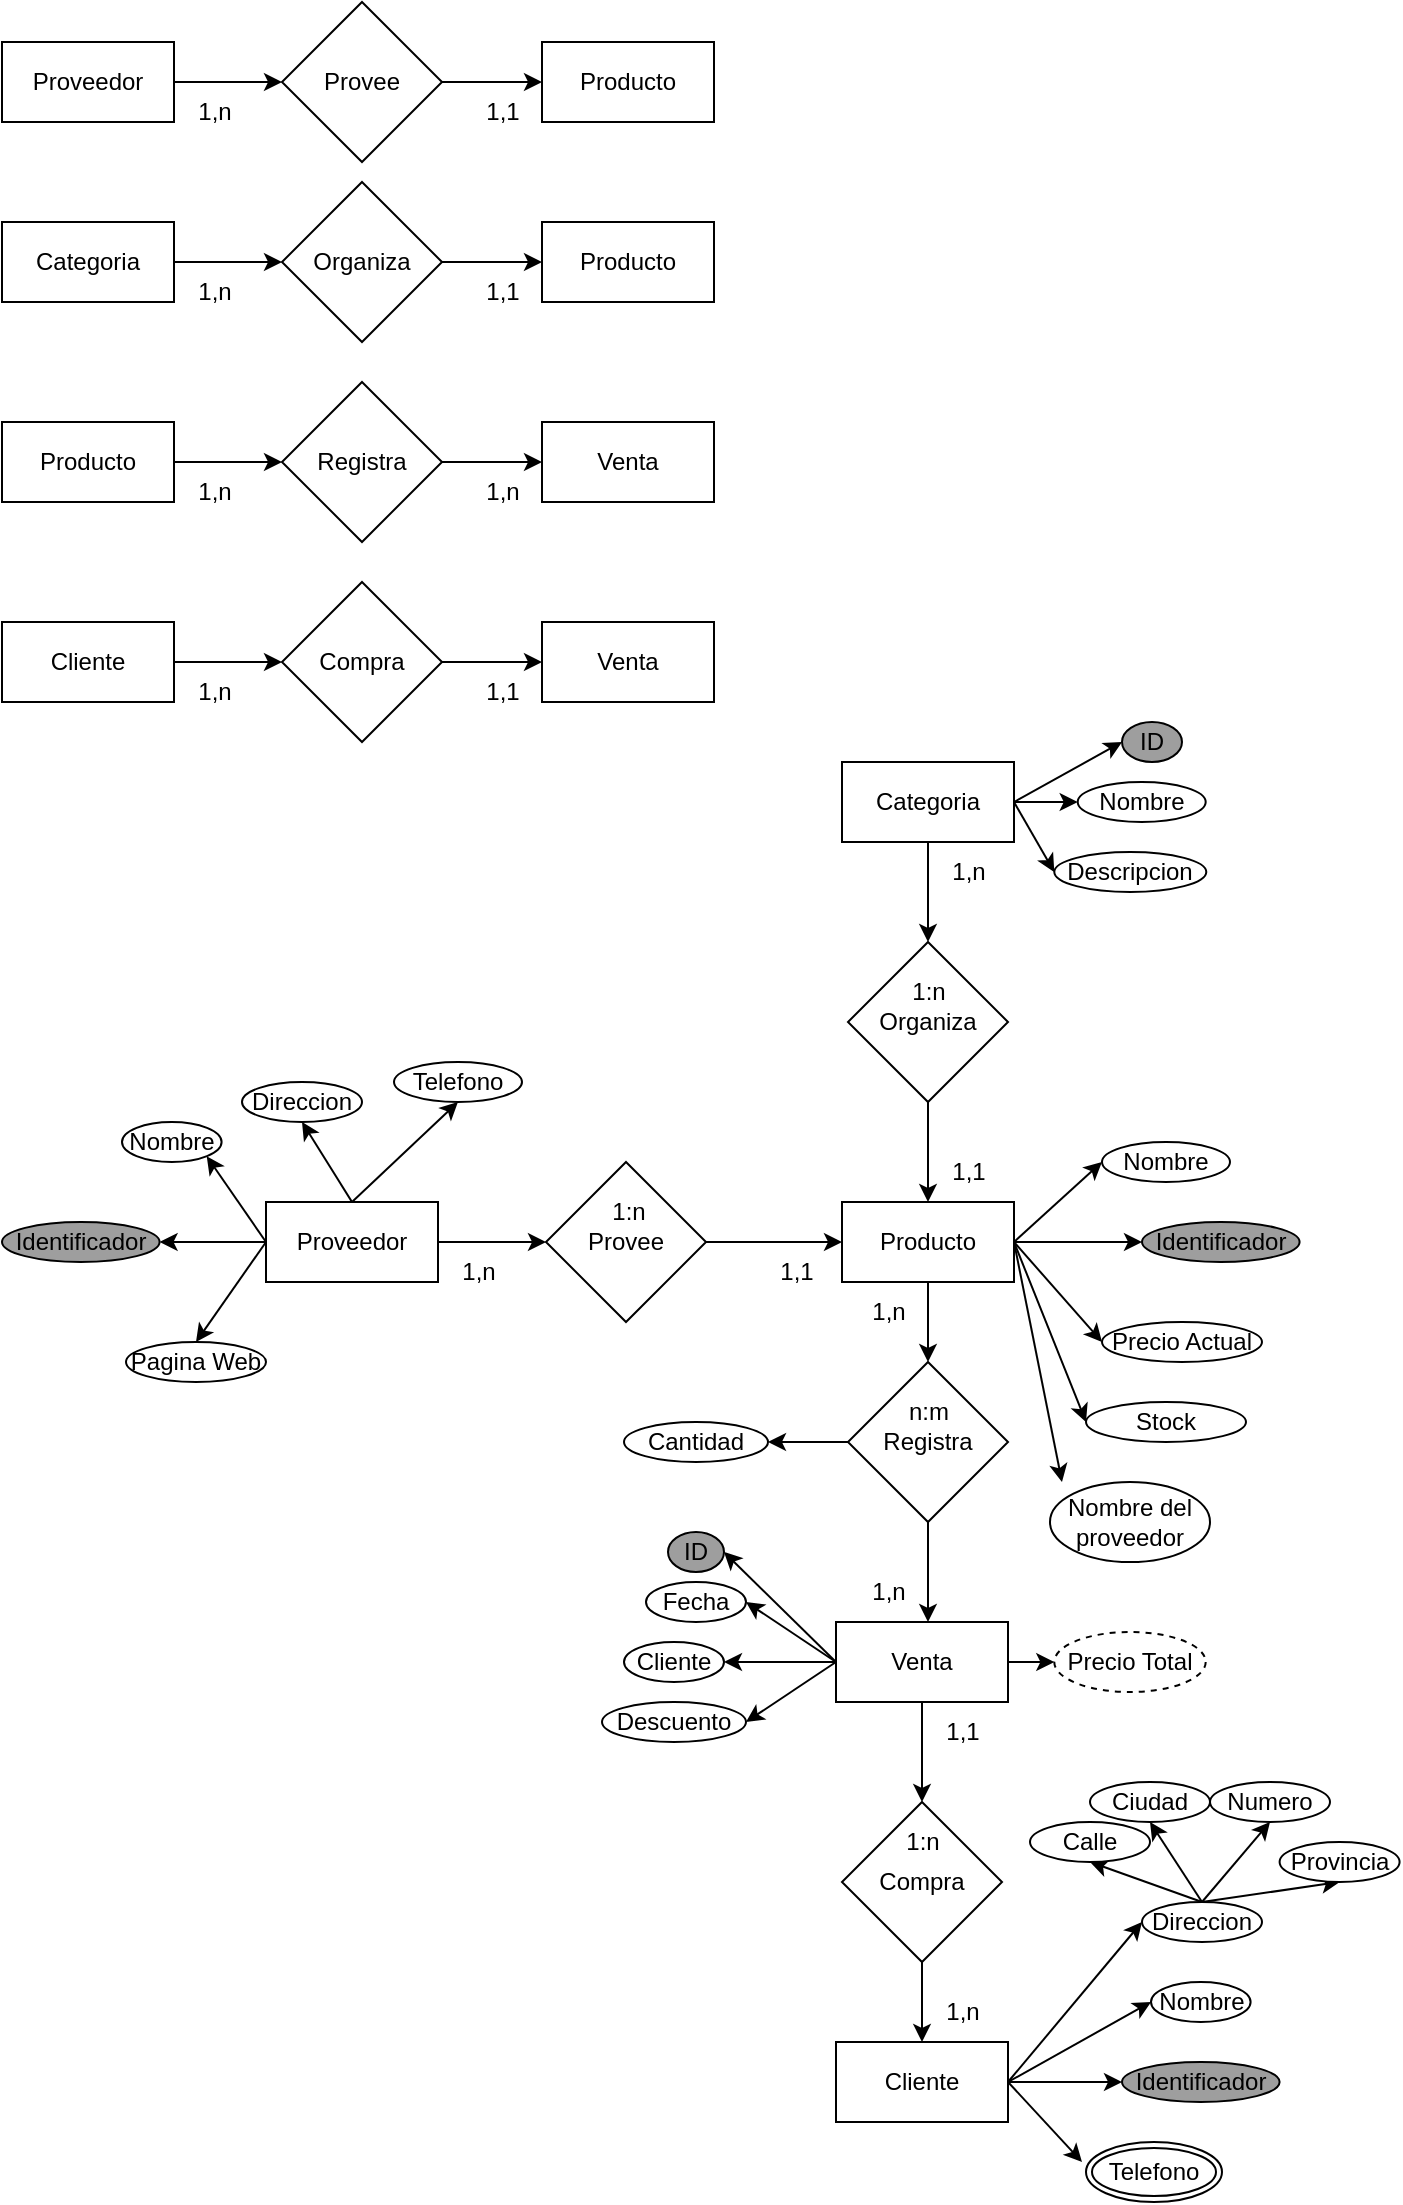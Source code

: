 <mxfile version="20.4.1" type="device"><diagram id="k7zx-rtqyOKB-Bu14RKC" name="Página-1"><mxGraphModel dx="1410" dy="642" grid="1" gridSize="10" guides="1" tooltips="1" connect="1" arrows="1" fold="1" page="1" pageScale="1" pageWidth="827" pageHeight="1169" math="0" shadow="0"><root><mxCell id="0"/><mxCell id="1" parent="0"/><mxCell id="78pxrBr_fpXNB5NNbWDC-10" style="edgeStyle=orthogonalEdgeStyle;rounded=0;orthogonalLoop=1;jettySize=auto;html=1;exitX=1;exitY=0.5;exitDx=0;exitDy=0;entryX=0;entryY=0.5;entryDx=0;entryDy=0;" parent="1" source="78pxrBr_fpXNB5NNbWDC-2" target="78pxrBr_fpXNB5NNbWDC-7" edge="1"><mxGeometry relative="1" as="geometry"/></mxCell><mxCell id="78pxrBr_fpXNB5NNbWDC-2" value="Proveedor" style="rounded=0;whiteSpace=wrap;html=1;" parent="1" vertex="1"><mxGeometry x="-100" y="80" width="86" height="40" as="geometry"/></mxCell><mxCell id="78pxrBr_fpXNB5NNbWDC-27" style="edgeStyle=orthogonalEdgeStyle;rounded=0;orthogonalLoop=1;jettySize=auto;html=1;exitX=1;exitY=0.5;exitDx=0;exitDy=0;entryX=0;entryY=0.5;entryDx=0;entryDy=0;" parent="1" source="78pxrBr_fpXNB5NNbWDC-3" target="78pxrBr_fpXNB5NNbWDC-26" edge="1"><mxGeometry relative="1" as="geometry"/></mxCell><mxCell id="78pxrBr_fpXNB5NNbWDC-3" value="Cliente" style="rounded=0;whiteSpace=wrap;html=1;" parent="1" vertex="1"><mxGeometry x="-100" y="370" width="86" height="40" as="geometry"/></mxCell><mxCell id="78pxrBr_fpXNB5NNbWDC-15" style="edgeStyle=orthogonalEdgeStyle;rounded=0;orthogonalLoop=1;jettySize=auto;html=1;exitX=1;exitY=0.5;exitDx=0;exitDy=0;entryX=0;entryY=0.5;entryDx=0;entryDy=0;" parent="1" source="78pxrBr_fpXNB5NNbWDC-4" target="78pxrBr_fpXNB5NNbWDC-13" edge="1"><mxGeometry relative="1" as="geometry"/></mxCell><mxCell id="78pxrBr_fpXNB5NNbWDC-4" value="Categoria" style="rounded=0;whiteSpace=wrap;html=1;" parent="1" vertex="1"><mxGeometry x="-100" y="170" width="86" height="40" as="geometry"/></mxCell><mxCell id="78pxrBr_fpXNB5NNbWDC-5" value="Venta" style="rounded=0;whiteSpace=wrap;html=1;" parent="1" vertex="1"><mxGeometry x="170" y="270" width="86" height="40" as="geometry"/></mxCell><mxCell id="78pxrBr_fpXNB5NNbWDC-6" value="Producto" style="rounded=0;whiteSpace=wrap;html=1;" parent="1" vertex="1"><mxGeometry x="170" y="80" width="86" height="40" as="geometry"/></mxCell><mxCell id="78pxrBr_fpXNB5NNbWDC-9" style="edgeStyle=orthogonalEdgeStyle;rounded=0;orthogonalLoop=1;jettySize=auto;html=1;exitX=1;exitY=0.5;exitDx=0;exitDy=0;entryX=0;entryY=0.5;entryDx=0;entryDy=0;" parent="1" source="78pxrBr_fpXNB5NNbWDC-7" target="78pxrBr_fpXNB5NNbWDC-6" edge="1"><mxGeometry relative="1" as="geometry"/></mxCell><mxCell id="78pxrBr_fpXNB5NNbWDC-7" value="Provee" style="rhombus;whiteSpace=wrap;html=1;" parent="1" vertex="1"><mxGeometry x="40" y="60" width="80" height="80" as="geometry"/></mxCell><mxCell id="78pxrBr_fpXNB5NNbWDC-11" value="1,n" style="text;html=1;align=center;verticalAlign=middle;resizable=0;points=[];autosize=1;strokeColor=none;fillColor=none;" parent="1" vertex="1"><mxGeometry x="-14" y="100" width="40" height="30" as="geometry"/></mxCell><mxCell id="78pxrBr_fpXNB5NNbWDC-12" value="1,1" style="text;html=1;align=center;verticalAlign=middle;resizable=0;points=[];autosize=1;strokeColor=none;fillColor=none;" parent="1" vertex="1"><mxGeometry x="130" y="100" width="40" height="30" as="geometry"/></mxCell><mxCell id="78pxrBr_fpXNB5NNbWDC-16" style="edgeStyle=orthogonalEdgeStyle;rounded=0;orthogonalLoop=1;jettySize=auto;html=1;exitX=1;exitY=0.5;exitDx=0;exitDy=0;entryX=0;entryY=0.5;entryDx=0;entryDy=0;" parent="1" source="78pxrBr_fpXNB5NNbWDC-13" target="78pxrBr_fpXNB5NNbWDC-14" edge="1"><mxGeometry relative="1" as="geometry"/></mxCell><mxCell id="78pxrBr_fpXNB5NNbWDC-13" value="Organiza" style="rhombus;whiteSpace=wrap;html=1;" parent="1" vertex="1"><mxGeometry x="40" y="150" width="80" height="80" as="geometry"/></mxCell><mxCell id="78pxrBr_fpXNB5NNbWDC-14" value="Producto" style="rounded=0;whiteSpace=wrap;html=1;" parent="1" vertex="1"><mxGeometry x="170" y="170" width="86" height="40" as="geometry"/></mxCell><mxCell id="78pxrBr_fpXNB5NNbWDC-17" value="1,n" style="text;html=1;align=center;verticalAlign=middle;resizable=0;points=[];autosize=1;strokeColor=none;fillColor=none;" parent="1" vertex="1"><mxGeometry x="-14" y="190" width="40" height="30" as="geometry"/></mxCell><mxCell id="78pxrBr_fpXNB5NNbWDC-18" value="1,1" style="text;html=1;align=center;verticalAlign=middle;resizable=0;points=[];autosize=1;strokeColor=none;fillColor=none;" parent="1" vertex="1"><mxGeometry x="130" y="190" width="40" height="30" as="geometry"/></mxCell><mxCell id="78pxrBr_fpXNB5NNbWDC-21" style="edgeStyle=orthogonalEdgeStyle;rounded=0;orthogonalLoop=1;jettySize=auto;html=1;exitX=1;exitY=0.5;exitDx=0;exitDy=0;entryX=0;entryY=0.5;entryDx=0;entryDy=0;" parent="1" source="78pxrBr_fpXNB5NNbWDC-19" target="78pxrBr_fpXNB5NNbWDC-20" edge="1"><mxGeometry relative="1" as="geometry"/></mxCell><mxCell id="78pxrBr_fpXNB5NNbWDC-19" value="Producto" style="rounded=0;whiteSpace=wrap;html=1;" parent="1" vertex="1"><mxGeometry x="-100" y="270" width="86" height="40" as="geometry"/></mxCell><mxCell id="78pxrBr_fpXNB5NNbWDC-22" style="edgeStyle=orthogonalEdgeStyle;rounded=0;orthogonalLoop=1;jettySize=auto;html=1;exitX=1;exitY=0.5;exitDx=0;exitDy=0;entryX=0;entryY=0.5;entryDx=0;entryDy=0;" parent="1" source="78pxrBr_fpXNB5NNbWDC-20" target="78pxrBr_fpXNB5NNbWDC-5" edge="1"><mxGeometry relative="1" as="geometry"/></mxCell><mxCell id="78pxrBr_fpXNB5NNbWDC-20" value="Registra" style="rhombus;whiteSpace=wrap;html=1;" parent="1" vertex="1"><mxGeometry x="40" y="250" width="80" height="80" as="geometry"/></mxCell><mxCell id="78pxrBr_fpXNB5NNbWDC-23" value="1,n" style="text;html=1;align=center;verticalAlign=middle;resizable=0;points=[];autosize=1;strokeColor=none;fillColor=none;" parent="1" vertex="1"><mxGeometry x="-14" y="290" width="40" height="30" as="geometry"/></mxCell><mxCell id="78pxrBr_fpXNB5NNbWDC-24" value="1,n" style="text;html=1;align=center;verticalAlign=middle;resizable=0;points=[];autosize=1;strokeColor=none;fillColor=none;" parent="1" vertex="1"><mxGeometry x="130" y="290" width="40" height="30" as="geometry"/></mxCell><mxCell id="78pxrBr_fpXNB5NNbWDC-25" value="Venta" style="rounded=0;whiteSpace=wrap;html=1;" parent="1" vertex="1"><mxGeometry x="170" y="370" width="86" height="40" as="geometry"/></mxCell><mxCell id="78pxrBr_fpXNB5NNbWDC-28" style="edgeStyle=orthogonalEdgeStyle;rounded=0;orthogonalLoop=1;jettySize=auto;html=1;exitX=1;exitY=0.5;exitDx=0;exitDy=0;entryX=0;entryY=0.5;entryDx=0;entryDy=0;" parent="1" source="78pxrBr_fpXNB5NNbWDC-26" target="78pxrBr_fpXNB5NNbWDC-25" edge="1"><mxGeometry relative="1" as="geometry"/></mxCell><mxCell id="78pxrBr_fpXNB5NNbWDC-26" value="Compra" style="rhombus;whiteSpace=wrap;html=1;" parent="1" vertex="1"><mxGeometry x="40" y="350" width="80" height="80" as="geometry"/></mxCell><mxCell id="78pxrBr_fpXNB5NNbWDC-29" value="1,n" style="text;html=1;align=center;verticalAlign=middle;resizable=0;points=[];autosize=1;strokeColor=none;fillColor=none;" parent="1" vertex="1"><mxGeometry x="-14" y="390" width="40" height="30" as="geometry"/></mxCell><mxCell id="78pxrBr_fpXNB5NNbWDC-30" value="1,1" style="text;html=1;align=center;verticalAlign=middle;resizable=0;points=[];autosize=1;strokeColor=none;fillColor=none;" parent="1" vertex="1"><mxGeometry x="130" y="390" width="40" height="30" as="geometry"/></mxCell><mxCell id="78pxrBr_fpXNB5NNbWDC-32" style="edgeStyle=orthogonalEdgeStyle;rounded=0;orthogonalLoop=1;jettySize=auto;html=1;exitX=1;exitY=0.5;exitDx=0;exitDy=0;entryX=0;entryY=0.5;entryDx=0;entryDy=0;" parent="1" source="78pxrBr_fpXNB5NNbWDC-33" target="78pxrBr_fpXNB5NNbWDC-36" edge="1"><mxGeometry relative="1" as="geometry"/></mxCell><mxCell id="78pxrBr_fpXNB5NNbWDC-55" style="edgeStyle=none;rounded=0;orthogonalLoop=1;jettySize=auto;html=1;exitX=0;exitY=0.5;exitDx=0;exitDy=0;entryX=0.5;entryY=0;entryDx=0;entryDy=0;" parent="1" source="78pxrBr_fpXNB5NNbWDC-33" target="78pxrBr_fpXNB5NNbWDC-54" edge="1"><mxGeometry relative="1" as="geometry"/></mxCell><mxCell id="78pxrBr_fpXNB5NNbWDC-56" style="edgeStyle=none;rounded=0;orthogonalLoop=1;jettySize=auto;html=1;exitX=0;exitY=0.5;exitDx=0;exitDy=0;entryX=1;entryY=0.5;entryDx=0;entryDy=0;" parent="1" source="78pxrBr_fpXNB5NNbWDC-33" target="78pxrBr_fpXNB5NNbWDC-39" edge="1"><mxGeometry relative="1" as="geometry"/></mxCell><mxCell id="78pxrBr_fpXNB5NNbWDC-57" style="edgeStyle=none;rounded=0;orthogonalLoop=1;jettySize=auto;html=1;exitX=0;exitY=0.5;exitDx=0;exitDy=0;entryX=1;entryY=1;entryDx=0;entryDy=0;" parent="1" source="78pxrBr_fpXNB5NNbWDC-33" target="78pxrBr_fpXNB5NNbWDC-44" edge="1"><mxGeometry relative="1" as="geometry"/></mxCell><mxCell id="78pxrBr_fpXNB5NNbWDC-60" style="edgeStyle=none;rounded=0;orthogonalLoop=1;jettySize=auto;html=1;exitX=0.5;exitY=0;exitDx=0;exitDy=0;entryX=0.5;entryY=1;entryDx=0;entryDy=0;" parent="1" source="78pxrBr_fpXNB5NNbWDC-33" target="78pxrBr_fpXNB5NNbWDC-47" edge="1"><mxGeometry relative="1" as="geometry"/></mxCell><mxCell id="78pxrBr_fpXNB5NNbWDC-61" style="edgeStyle=none;rounded=0;orthogonalLoop=1;jettySize=auto;html=1;exitX=0.5;exitY=0;exitDx=0;exitDy=0;entryX=0.5;entryY=1;entryDx=0;entryDy=0;" parent="1" source="78pxrBr_fpXNB5NNbWDC-33" target="78pxrBr_fpXNB5NNbWDC-53" edge="1"><mxGeometry relative="1" as="geometry"/></mxCell><mxCell id="78pxrBr_fpXNB5NNbWDC-33" value="Proveedor" style="rounded=0;whiteSpace=wrap;html=1;" parent="1" vertex="1"><mxGeometry x="32" y="660" width="86" height="40" as="geometry"/></mxCell><mxCell id="78pxrBr_fpXNB5NNbWDC-63" style="edgeStyle=none;rounded=0;orthogonalLoop=1;jettySize=auto;html=1;exitX=1;exitY=0.5;exitDx=0;exitDy=0;entryX=0;entryY=0.5;entryDx=0;entryDy=0;" parent="1" source="78pxrBr_fpXNB5NNbWDC-34" target="78pxrBr_fpXNB5NNbWDC-65" edge="1"><mxGeometry relative="1" as="geometry"><mxPoint x="450.0" y="680" as="targetPoint"/></mxGeometry></mxCell><mxCell id="78pxrBr_fpXNB5NNbWDC-69" style="edgeStyle=none;rounded=0;orthogonalLoop=1;jettySize=auto;html=1;exitX=1;exitY=0.5;exitDx=0;exitDy=0;entryX=0;entryY=0.5;entryDx=0;entryDy=0;" parent="1" source="78pxrBr_fpXNB5NNbWDC-34" target="78pxrBr_fpXNB5NNbWDC-68" edge="1"><mxGeometry relative="1" as="geometry"/></mxCell><mxCell id="78pxrBr_fpXNB5NNbWDC-70" style="edgeStyle=none;rounded=0;orthogonalLoop=1;jettySize=auto;html=1;exitX=1;exitY=0.5;exitDx=0;exitDy=0;entryX=0;entryY=0.5;entryDx=0;entryDy=0;" parent="1" source="78pxrBr_fpXNB5NNbWDC-34" target="78pxrBr_fpXNB5NNbWDC-67" edge="1"><mxGeometry relative="1" as="geometry"/></mxCell><mxCell id="78pxrBr_fpXNB5NNbWDC-72" style="edgeStyle=none;rounded=0;orthogonalLoop=1;jettySize=auto;html=1;exitX=1;exitY=0.5;exitDx=0;exitDy=0;entryX=0;entryY=0.5;entryDx=0;entryDy=0;" parent="1" source="78pxrBr_fpXNB5NNbWDC-34" target="78pxrBr_fpXNB5NNbWDC-71" edge="1"><mxGeometry relative="1" as="geometry"/></mxCell><mxCell id="78pxrBr_fpXNB5NNbWDC-73" style="edgeStyle=none;rounded=0;orthogonalLoop=1;jettySize=auto;html=1;exitX=1;exitY=0.5;exitDx=0;exitDy=0;" parent="1" source="78pxrBr_fpXNB5NNbWDC-34" edge="1"><mxGeometry relative="1" as="geometry"><mxPoint x="430" y="800" as="targetPoint"/></mxGeometry></mxCell><mxCell id="78pxrBr_fpXNB5NNbWDC-79" style="edgeStyle=none;rounded=0;orthogonalLoop=1;jettySize=auto;html=1;exitX=0.5;exitY=1;exitDx=0;exitDy=0;entryX=0.5;entryY=0;entryDx=0;entryDy=0;" parent="1" source="78pxrBr_fpXNB5NNbWDC-34" target="78pxrBr_fpXNB5NNbWDC-77" edge="1"><mxGeometry relative="1" as="geometry"/></mxCell><mxCell id="78pxrBr_fpXNB5NNbWDC-34" value="Producto" style="rounded=0;whiteSpace=wrap;html=1;" parent="1" vertex="1"><mxGeometry x="320" y="660" width="86" height="40" as="geometry"/></mxCell><mxCell id="78pxrBr_fpXNB5NNbWDC-35" style="edgeStyle=orthogonalEdgeStyle;rounded=0;orthogonalLoop=1;jettySize=auto;html=1;exitX=1;exitY=0.5;exitDx=0;exitDy=0;entryX=0;entryY=0.5;entryDx=0;entryDy=0;" parent="1" source="78pxrBr_fpXNB5NNbWDC-36" target="78pxrBr_fpXNB5NNbWDC-34" edge="1"><mxGeometry relative="1" as="geometry"/></mxCell><mxCell id="78pxrBr_fpXNB5NNbWDC-36" value="Provee" style="rhombus;whiteSpace=wrap;html=1;" parent="1" vertex="1"><mxGeometry x="172" y="640" width="80" height="80" as="geometry"/></mxCell><mxCell id="78pxrBr_fpXNB5NNbWDC-37" value="1,n" style="text;html=1;align=center;verticalAlign=middle;resizable=0;points=[];autosize=1;strokeColor=none;fillColor=none;" parent="1" vertex="1"><mxGeometry x="118" y="680" width="40" height="30" as="geometry"/></mxCell><mxCell id="78pxrBr_fpXNB5NNbWDC-38" value="1,1" style="text;html=1;align=center;verticalAlign=middle;resizable=0;points=[];autosize=1;strokeColor=none;fillColor=none;" parent="1" vertex="1"><mxGeometry x="277" y="680" width="40" height="30" as="geometry"/></mxCell><mxCell id="78pxrBr_fpXNB5NNbWDC-39" value="&lt;div&gt;Identificador&lt;br&gt;&lt;/div&gt;" style="ellipse;whiteSpace=wrap;html=1;fillColor=#9E9E9E;" parent="1" vertex="1"><mxGeometry x="-100" y="670" width="78.8" height="20" as="geometry"/></mxCell><mxCell id="78pxrBr_fpXNB5NNbWDC-44" value="&lt;div&gt;Nombre&lt;/div&gt;" style="ellipse;whiteSpace=wrap;html=1;fillColor=#FFFFFF;" parent="1" vertex="1"><mxGeometry x="-40" y="620" width="49.8" height="20" as="geometry"/></mxCell><mxCell id="78pxrBr_fpXNB5NNbWDC-47" value="&lt;div&gt;Direccion&lt;br&gt;&lt;/div&gt;" style="ellipse;whiteSpace=wrap;html=1;fillColor=#FFFFFF;" parent="1" vertex="1"><mxGeometry x="20" y="600" width="60" height="20" as="geometry"/></mxCell><mxCell id="78pxrBr_fpXNB5NNbWDC-53" value="&lt;div&gt;Telefono&lt;br&gt;&lt;/div&gt;" style="ellipse;whiteSpace=wrap;html=1;fillColor=#FFFFFF;" parent="1" vertex="1"><mxGeometry x="96" y="590" width="64" height="20" as="geometry"/></mxCell><mxCell id="78pxrBr_fpXNB5NNbWDC-54" value="&lt;div&gt;Pagina Web&lt;br&gt;&lt;/div&gt;" style="ellipse;whiteSpace=wrap;html=1;fillColor=#FFFFFF;" parent="1" vertex="1"><mxGeometry x="-38" y="730" width="70" height="20" as="geometry"/></mxCell><mxCell id="78pxrBr_fpXNB5NNbWDC-65" value="&lt;div&gt;Identificador&lt;br&gt;&lt;/div&gt;" style="ellipse;whiteSpace=wrap;html=1;fillColor=#9E9E9E;" parent="1" vertex="1"><mxGeometry x="470" y="670" width="78.8" height="20" as="geometry"/></mxCell><mxCell id="78pxrBr_fpXNB5NNbWDC-67" value="Nombre" style="ellipse;whiteSpace=wrap;html=1;fillColor=#FFFFFF;" parent="1" vertex="1"><mxGeometry x="450" y="630" width="64" height="20" as="geometry"/></mxCell><mxCell id="78pxrBr_fpXNB5NNbWDC-68" value="Precio Actual" style="ellipse;whiteSpace=wrap;html=1;fillColor=#FFFFFF;" parent="1" vertex="1"><mxGeometry x="450" y="720" width="80" height="20" as="geometry"/></mxCell><mxCell id="78pxrBr_fpXNB5NNbWDC-71" value="Stock" style="ellipse;whiteSpace=wrap;html=1;fillColor=#FFFFFF;" parent="1" vertex="1"><mxGeometry x="442" y="760" width="80" height="20" as="geometry"/></mxCell><mxCell id="78pxrBr_fpXNB5NNbWDC-74" value="Nombre del proveedor" style="ellipse;whiteSpace=wrap;html=1;fillColor=#FFFFFF;" parent="1" vertex="1"><mxGeometry x="424" y="800" width="80" height="40" as="geometry"/></mxCell><mxCell id="78pxrBr_fpXNB5NNbWDC-80" style="edgeStyle=none;rounded=0;orthogonalLoop=1;jettySize=auto;html=1;exitX=0.5;exitY=1;exitDx=0;exitDy=0;entryX=0.5;entryY=0;entryDx=0;entryDy=0;" parent="1" source="78pxrBr_fpXNB5NNbWDC-77" edge="1"><mxGeometry relative="1" as="geometry"><mxPoint x="363" y="870" as="targetPoint"/></mxGeometry></mxCell><mxCell id="OkDZnjCBjR4z-6wZrIpe-64" style="edgeStyle=none;rounded=0;orthogonalLoop=1;jettySize=auto;html=1;exitX=0;exitY=0.5;exitDx=0;exitDy=0;entryX=1;entryY=0.5;entryDx=0;entryDy=0;" edge="1" parent="1" source="78pxrBr_fpXNB5NNbWDC-77" target="OkDZnjCBjR4z-6wZrIpe-55"><mxGeometry relative="1" as="geometry"/></mxCell><mxCell id="78pxrBr_fpXNB5NNbWDC-77" value="Registra" style="rhombus;whiteSpace=wrap;html=1;" parent="1" vertex="1"><mxGeometry x="323" y="740" width="80" height="80" as="geometry"/></mxCell><mxCell id="OkDZnjCBjR4z-6wZrIpe-10" style="edgeStyle=orthogonalEdgeStyle;rounded=0;orthogonalLoop=1;jettySize=auto;html=1;exitX=0.5;exitY=1;exitDx=0;exitDy=0;entryX=0.5;entryY=0;entryDx=0;entryDy=0;" edge="1" parent="1" source="78pxrBr_fpXNB5NNbWDC-81" target="OkDZnjCBjR4z-6wZrIpe-3"><mxGeometry relative="1" as="geometry"/></mxCell><mxCell id="OkDZnjCBjR4z-6wZrIpe-42" style="edgeStyle=none;rounded=0;orthogonalLoop=1;jettySize=auto;html=1;exitX=0;exitY=0.5;exitDx=0;exitDy=0;entryX=1;entryY=0.5;entryDx=0;entryDy=0;" edge="1" parent="1" source="78pxrBr_fpXNB5NNbWDC-81" target="OkDZnjCBjR4z-6wZrIpe-39"><mxGeometry relative="1" as="geometry"/></mxCell><mxCell id="OkDZnjCBjR4z-6wZrIpe-47" style="edgeStyle=none;rounded=0;orthogonalLoop=1;jettySize=auto;html=1;exitX=0;exitY=0.5;exitDx=0;exitDy=0;entryX=1;entryY=0.5;entryDx=0;entryDy=0;" edge="1" parent="1" source="78pxrBr_fpXNB5NNbWDC-81" target="OkDZnjCBjR4z-6wZrIpe-44"><mxGeometry relative="1" as="geometry"/></mxCell><mxCell id="OkDZnjCBjR4z-6wZrIpe-48" style="edgeStyle=none;rounded=0;orthogonalLoop=1;jettySize=auto;html=1;exitX=0;exitY=0.5;exitDx=0;exitDy=0;entryX=1;entryY=0.5;entryDx=0;entryDy=0;" edge="1" parent="1" source="78pxrBr_fpXNB5NNbWDC-81" target="OkDZnjCBjR4z-6wZrIpe-45"><mxGeometry relative="1" as="geometry"/></mxCell><mxCell id="OkDZnjCBjR4z-6wZrIpe-49" style="edgeStyle=none;rounded=0;orthogonalLoop=1;jettySize=auto;html=1;exitX=0;exitY=0.5;exitDx=0;exitDy=0;entryX=1;entryY=0.5;entryDx=0;entryDy=0;" edge="1" parent="1" source="78pxrBr_fpXNB5NNbWDC-81" target="OkDZnjCBjR4z-6wZrIpe-46"><mxGeometry relative="1" as="geometry"/></mxCell><mxCell id="OkDZnjCBjR4z-6wZrIpe-53" style="edgeStyle=none;rounded=0;orthogonalLoop=1;jettySize=auto;html=1;exitX=1;exitY=0.5;exitDx=0;exitDy=0;entryX=0;entryY=0.5;entryDx=0;entryDy=0;" edge="1" parent="1" source="78pxrBr_fpXNB5NNbWDC-81" target="OkDZnjCBjR4z-6wZrIpe-51"><mxGeometry relative="1" as="geometry"/></mxCell><mxCell id="78pxrBr_fpXNB5NNbWDC-81" value="Venta" style="rounded=0;whiteSpace=wrap;html=1;" parent="1" vertex="1"><mxGeometry x="317" y="870" width="86" height="40" as="geometry"/></mxCell><mxCell id="OkDZnjCBjR4z-6wZrIpe-20" style="edgeStyle=none;rounded=0;orthogonalLoop=1;jettySize=auto;html=1;exitX=1;exitY=0.5;exitDx=0;exitDy=0;" edge="1" parent="1" source="OkDZnjCBjR4z-6wZrIpe-2" target="OkDZnjCBjR4z-6wZrIpe-18"><mxGeometry relative="1" as="geometry"/></mxCell><mxCell id="OkDZnjCBjR4z-6wZrIpe-23" style="edgeStyle=none;rounded=0;orthogonalLoop=1;jettySize=auto;html=1;exitX=1;exitY=0.5;exitDx=0;exitDy=0;entryX=0;entryY=0.5;entryDx=0;entryDy=0;" edge="1" parent="1" source="OkDZnjCBjR4z-6wZrIpe-2" target="OkDZnjCBjR4z-6wZrIpe-22"><mxGeometry relative="1" as="geometry"/></mxCell><mxCell id="OkDZnjCBjR4z-6wZrIpe-24" style="edgeStyle=none;rounded=0;orthogonalLoop=1;jettySize=auto;html=1;exitX=1;exitY=0.5;exitDx=0;exitDy=0;entryX=0;entryY=0.5;entryDx=0;entryDy=0;" edge="1" parent="1" source="OkDZnjCBjR4z-6wZrIpe-2" target="OkDZnjCBjR4z-6wZrIpe-21"><mxGeometry relative="1" as="geometry"/></mxCell><mxCell id="OkDZnjCBjR4z-6wZrIpe-38" style="edgeStyle=none;rounded=0;orthogonalLoop=1;jettySize=auto;html=1;exitX=1;exitY=0.5;exitDx=0;exitDy=0;entryX=0;entryY=0.5;entryDx=0;entryDy=0;" edge="1" parent="1" source="OkDZnjCBjR4z-6wZrIpe-2"><mxGeometry relative="1" as="geometry"><mxPoint x="440" y="1140.0" as="targetPoint"/></mxGeometry></mxCell><mxCell id="OkDZnjCBjR4z-6wZrIpe-2" value="Cliente" style="rounded=0;whiteSpace=wrap;html=1;" vertex="1" parent="1"><mxGeometry x="317" y="1080" width="86" height="40" as="geometry"/></mxCell><mxCell id="OkDZnjCBjR4z-6wZrIpe-11" style="edgeStyle=orthogonalEdgeStyle;rounded=0;orthogonalLoop=1;jettySize=auto;html=1;exitX=0.5;exitY=1;exitDx=0;exitDy=0;entryX=0.5;entryY=0;entryDx=0;entryDy=0;" edge="1" parent="1" source="OkDZnjCBjR4z-6wZrIpe-3" target="OkDZnjCBjR4z-6wZrIpe-2"><mxGeometry relative="1" as="geometry"/></mxCell><mxCell id="OkDZnjCBjR4z-6wZrIpe-3" value="Compra" style="rhombus;whiteSpace=wrap;html=1;" vertex="1" parent="1"><mxGeometry x="320" y="960" width="80" height="80" as="geometry"/></mxCell><mxCell id="OkDZnjCBjR4z-6wZrIpe-4" value="1,n" style="text;html=1;align=center;verticalAlign=middle;resizable=0;points=[];autosize=1;strokeColor=none;fillColor=none;" vertex="1" parent="1"><mxGeometry x="323" y="700" width="40" height="30" as="geometry"/></mxCell><mxCell id="OkDZnjCBjR4z-6wZrIpe-12" style="edgeStyle=orthogonalEdgeStyle;rounded=0;orthogonalLoop=1;jettySize=auto;html=1;exitX=0.5;exitY=1;exitDx=0;exitDy=0;entryX=0.5;entryY=0;entryDx=0;entryDy=0;" edge="1" parent="1" source="OkDZnjCBjR4z-6wZrIpe-7" target="OkDZnjCBjR4z-6wZrIpe-8"><mxGeometry relative="1" as="geometry"/></mxCell><mxCell id="OkDZnjCBjR4z-6wZrIpe-61" style="edgeStyle=none;rounded=0;orthogonalLoop=1;jettySize=auto;html=1;exitX=1;exitY=0.5;exitDx=0;exitDy=0;entryX=0;entryY=0.5;entryDx=0;entryDy=0;" edge="1" parent="1" source="OkDZnjCBjR4z-6wZrIpe-7" target="OkDZnjCBjR4z-6wZrIpe-57"><mxGeometry relative="1" as="geometry"/></mxCell><mxCell id="OkDZnjCBjR4z-6wZrIpe-62" style="edgeStyle=none;rounded=0;orthogonalLoop=1;jettySize=auto;html=1;exitX=1;exitY=0.5;exitDx=0;exitDy=0;entryX=0;entryY=0.5;entryDx=0;entryDy=0;" edge="1" parent="1" source="OkDZnjCBjR4z-6wZrIpe-7" target="OkDZnjCBjR4z-6wZrIpe-59"><mxGeometry relative="1" as="geometry"/></mxCell><mxCell id="OkDZnjCBjR4z-6wZrIpe-63" style="edgeStyle=none;rounded=0;orthogonalLoop=1;jettySize=auto;html=1;exitX=1;exitY=0.5;exitDx=0;exitDy=0;entryX=0;entryY=0.5;entryDx=0;entryDy=0;" edge="1" parent="1" source="OkDZnjCBjR4z-6wZrIpe-7" target="OkDZnjCBjR4z-6wZrIpe-60"><mxGeometry relative="1" as="geometry"/></mxCell><mxCell id="OkDZnjCBjR4z-6wZrIpe-7" value="Categoria" style="rounded=0;whiteSpace=wrap;html=1;" vertex="1" parent="1"><mxGeometry x="320" y="440" width="86" height="40" as="geometry"/></mxCell><mxCell id="OkDZnjCBjR4z-6wZrIpe-13" style="edgeStyle=orthogonalEdgeStyle;rounded=0;orthogonalLoop=1;jettySize=auto;html=1;exitX=0.5;exitY=1;exitDx=0;exitDy=0;entryX=0.5;entryY=0;entryDx=0;entryDy=0;" edge="1" parent="1" source="OkDZnjCBjR4z-6wZrIpe-8" target="78pxrBr_fpXNB5NNbWDC-34"><mxGeometry relative="1" as="geometry"/></mxCell><mxCell id="OkDZnjCBjR4z-6wZrIpe-8" value="Organiza" style="rhombus;whiteSpace=wrap;html=1;" vertex="1" parent="1"><mxGeometry x="323" y="530" width="80" height="80" as="geometry"/></mxCell><mxCell id="OkDZnjCBjR4z-6wZrIpe-9" value="1,1" style="text;html=1;align=center;verticalAlign=middle;resizable=0;points=[];autosize=1;strokeColor=none;fillColor=none;" vertex="1" parent="1"><mxGeometry x="363" y="630" width="40" height="30" as="geometry"/></mxCell><mxCell id="OkDZnjCBjR4z-6wZrIpe-14" value="1,n" style="text;html=1;align=center;verticalAlign=middle;resizable=0;points=[];autosize=1;strokeColor=none;fillColor=none;" vertex="1" parent="1"><mxGeometry x="363" y="480" width="40" height="30" as="geometry"/></mxCell><mxCell id="OkDZnjCBjR4z-6wZrIpe-15" value="1,n" style="text;html=1;align=center;verticalAlign=middle;resizable=0;points=[];autosize=1;strokeColor=none;fillColor=none;" vertex="1" parent="1"><mxGeometry x="323" y="840" width="40" height="30" as="geometry"/></mxCell><mxCell id="OkDZnjCBjR4z-6wZrIpe-16" value="1,1" style="text;html=1;align=center;verticalAlign=middle;resizable=0;points=[];autosize=1;strokeColor=none;fillColor=none;" vertex="1" parent="1"><mxGeometry x="360" y="910" width="40" height="30" as="geometry"/></mxCell><mxCell id="OkDZnjCBjR4z-6wZrIpe-17" value="1,n" style="text;html=1;align=center;verticalAlign=middle;resizable=0;points=[];autosize=1;strokeColor=none;fillColor=none;" vertex="1" parent="1"><mxGeometry x="360" y="1050" width="40" height="30" as="geometry"/></mxCell><mxCell id="OkDZnjCBjR4z-6wZrIpe-18" value="&lt;div&gt;Identificador&lt;br&gt;&lt;/div&gt;" style="ellipse;whiteSpace=wrap;html=1;fillColor=#9E9E9E;" vertex="1" parent="1"><mxGeometry x="460" y="1090" width="78.8" height="20" as="geometry"/></mxCell><mxCell id="OkDZnjCBjR4z-6wZrIpe-26" style="edgeStyle=none;rounded=0;orthogonalLoop=1;jettySize=auto;html=1;exitX=0.5;exitY=0;exitDx=0;exitDy=0;entryX=0.5;entryY=1;entryDx=0;entryDy=0;" edge="1" parent="1" source="OkDZnjCBjR4z-6wZrIpe-21" target="OkDZnjCBjR4z-6wZrIpe-25"><mxGeometry relative="1" as="geometry"/></mxCell><mxCell id="OkDZnjCBjR4z-6wZrIpe-29" style="edgeStyle=none;rounded=0;orthogonalLoop=1;jettySize=auto;html=1;exitX=0.5;exitY=0;exitDx=0;exitDy=0;entryX=0.5;entryY=1;entryDx=0;entryDy=0;" edge="1" parent="1" source="OkDZnjCBjR4z-6wZrIpe-21" target="OkDZnjCBjR4z-6wZrIpe-27"><mxGeometry relative="1" as="geometry"/></mxCell><mxCell id="OkDZnjCBjR4z-6wZrIpe-32" style="edgeStyle=none;rounded=0;orthogonalLoop=1;jettySize=auto;html=1;exitX=0.5;exitY=0;exitDx=0;exitDy=0;entryX=0.5;entryY=1;entryDx=0;entryDy=0;" edge="1" parent="1" source="OkDZnjCBjR4z-6wZrIpe-21" target="OkDZnjCBjR4z-6wZrIpe-31"><mxGeometry relative="1" as="geometry"/></mxCell><mxCell id="OkDZnjCBjR4z-6wZrIpe-33" style="edgeStyle=none;rounded=0;orthogonalLoop=1;jettySize=auto;html=1;exitX=0.5;exitY=0;exitDx=0;exitDy=0;entryX=0.5;entryY=1;entryDx=0;entryDy=0;" edge="1" parent="1" source="OkDZnjCBjR4z-6wZrIpe-21" target="OkDZnjCBjR4z-6wZrIpe-30"><mxGeometry relative="1" as="geometry"/></mxCell><mxCell id="OkDZnjCBjR4z-6wZrIpe-21" value="&lt;div&gt;Direccion&lt;br&gt;&lt;/div&gt;" style="ellipse;whiteSpace=wrap;html=1;fillColor=#FFFFFF;" vertex="1" parent="1"><mxGeometry x="470" y="1010" width="60" height="20" as="geometry"/></mxCell><mxCell id="OkDZnjCBjR4z-6wZrIpe-22" value="&lt;div&gt;Nombre&lt;/div&gt;" style="ellipse;whiteSpace=wrap;html=1;fillColor=#FFFFFF;" vertex="1" parent="1"><mxGeometry x="474.5" y="1050" width="49.8" height="20" as="geometry"/></mxCell><mxCell id="OkDZnjCBjR4z-6wZrIpe-25" value="Calle" style="ellipse;whiteSpace=wrap;html=1;fillColor=#FFFFFF;" vertex="1" parent="1"><mxGeometry x="414" y="970" width="60" height="20" as="geometry"/></mxCell><mxCell id="OkDZnjCBjR4z-6wZrIpe-27" value="Provincia" style="ellipse;whiteSpace=wrap;html=1;fillColor=#FFFFFF;" vertex="1" parent="1"><mxGeometry x="538.8" y="980" width="60" height="20" as="geometry"/></mxCell><mxCell id="OkDZnjCBjR4z-6wZrIpe-28" style="edgeStyle=none;rounded=0;orthogonalLoop=1;jettySize=auto;html=1;exitX=0.5;exitY=0;exitDx=0;exitDy=0;" edge="1" parent="1" source="OkDZnjCBjR4z-6wZrIpe-27" target="OkDZnjCBjR4z-6wZrIpe-27"><mxGeometry relative="1" as="geometry"/></mxCell><mxCell id="OkDZnjCBjR4z-6wZrIpe-30" value="Numero" style="ellipse;whiteSpace=wrap;html=1;fillColor=#FFFFFF;" vertex="1" parent="1"><mxGeometry x="504.0" y="950" width="60" height="20" as="geometry"/></mxCell><mxCell id="OkDZnjCBjR4z-6wZrIpe-31" value="Ciudad" style="ellipse;whiteSpace=wrap;html=1;fillColor=#FFFFFF;" vertex="1" parent="1"><mxGeometry x="444" y="950" width="60" height="20" as="geometry"/></mxCell><mxCell id="OkDZnjCBjR4z-6wZrIpe-39" value="ID" style="ellipse;whiteSpace=wrap;html=1;fillColor=#9E9E9E;" vertex="1" parent="1"><mxGeometry x="233" y="825" width="28" height="20" as="geometry"/></mxCell><mxCell id="OkDZnjCBjR4z-6wZrIpe-44" value="Fecha" style="ellipse;whiteSpace=wrap;html=1;shadow=0;" vertex="1" parent="1"><mxGeometry x="222" y="850" width="50" height="20" as="geometry"/></mxCell><mxCell id="OkDZnjCBjR4z-6wZrIpe-45" value="Cliente" style="ellipse;whiteSpace=wrap;html=1;shadow=0;" vertex="1" parent="1"><mxGeometry x="211" y="880" width="50" height="20" as="geometry"/></mxCell><mxCell id="OkDZnjCBjR4z-6wZrIpe-46" value="Descuento" style="ellipse;whiteSpace=wrap;html=1;shadow=0;" vertex="1" parent="1"><mxGeometry x="200" y="910" width="72" height="20" as="geometry"/></mxCell><mxCell id="OkDZnjCBjR4z-6wZrIpe-51" value="Precio Total" style="ellipse;whiteSpace=wrap;html=1;align=center;dashed=1;shadow=0;" vertex="1" parent="1"><mxGeometry x="426.15" y="875" width="75.7" height="30" as="geometry"/></mxCell><mxCell id="OkDZnjCBjR4z-6wZrIpe-52" value="Telefono" style="ellipse;shape=doubleEllipse;margin=3;whiteSpace=wrap;html=1;align=center;shadow=0;" vertex="1" parent="1"><mxGeometry x="442" y="1130" width="68" height="30" as="geometry"/></mxCell><mxCell id="OkDZnjCBjR4z-6wZrIpe-55" value="Cantidad" style="ellipse;whiteSpace=wrap;html=1;shadow=0;" vertex="1" parent="1"><mxGeometry x="211" y="770" width="72" height="20" as="geometry"/></mxCell><mxCell id="OkDZnjCBjR4z-6wZrIpe-57" value="ID" style="ellipse;whiteSpace=wrap;html=1;fillColor=#9E9E9E;" vertex="1" parent="1"><mxGeometry x="460" y="420" width="30" height="20" as="geometry"/></mxCell><mxCell id="OkDZnjCBjR4z-6wZrIpe-59" value="Nombre" style="ellipse;whiteSpace=wrap;html=1;fillColor=#FFFFFF;" vertex="1" parent="1"><mxGeometry x="437.85" y="450" width="64" height="20" as="geometry"/></mxCell><mxCell id="OkDZnjCBjR4z-6wZrIpe-60" value="Descripcion" style="ellipse;whiteSpace=wrap;html=1;fillColor=#FFFFFF;" vertex="1" parent="1"><mxGeometry x="426.15" y="485" width="76" height="20" as="geometry"/></mxCell><mxCell id="OkDZnjCBjR4z-6wZrIpe-65" value="1:n" style="text;html=1;align=center;verticalAlign=middle;resizable=0;points=[];autosize=1;strokeColor=none;fillColor=none;" vertex="1" parent="1"><mxGeometry x="340" y="965" width="40" height="30" as="geometry"/></mxCell><mxCell id="OkDZnjCBjR4z-6wZrIpe-66" value="n:m" style="text;html=1;align=center;verticalAlign=middle;resizable=0;points=[];autosize=1;strokeColor=none;fillColor=none;" vertex="1" parent="1"><mxGeometry x="343" y="750" width="40" height="30" as="geometry"/></mxCell><mxCell id="OkDZnjCBjR4z-6wZrIpe-67" value="1:n" style="text;html=1;align=center;verticalAlign=middle;resizable=0;points=[];autosize=1;strokeColor=none;fillColor=none;" vertex="1" parent="1"><mxGeometry x="343" y="540" width="40" height="30" as="geometry"/></mxCell><mxCell id="OkDZnjCBjR4z-6wZrIpe-68" value="1:n" style="text;html=1;align=center;verticalAlign=middle;resizable=0;points=[];autosize=1;strokeColor=none;fillColor=none;" vertex="1" parent="1"><mxGeometry x="193" y="650" width="40" height="30" as="geometry"/></mxCell></root></mxGraphModel></diagram></mxfile>